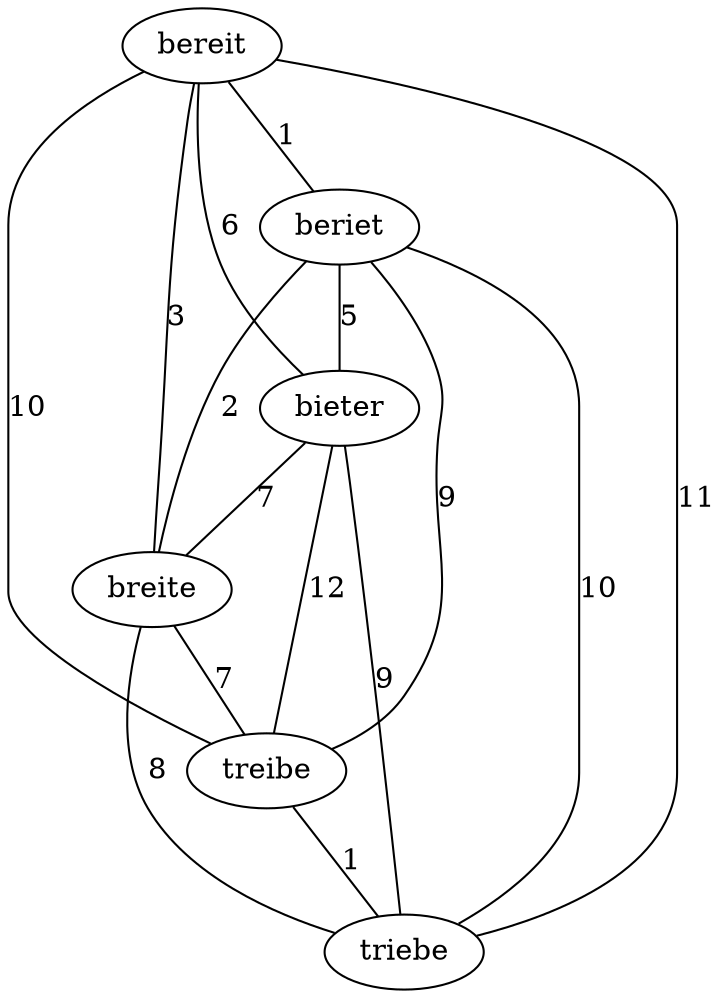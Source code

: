 graph {
	bereit -- beriet [ label="1" ];
	bereit -- bieter [ label="6" ];
	bereit -- breite [ label="3" ];
	bereit -- treibe [ label="10" ];
	bereit -- triebe [ label="11" ];
	beriet -- bieter [ label="5" ];
	beriet -- breite [ label="2" ];
	beriet -- treibe [ label="9" ];
	beriet -- triebe [ label="10" ];
	bieter -- breite [ label="7" ];
	bieter -- treibe [ label="12" ];
	bieter -- triebe [ label="9" ];
	breite -- treibe [ label="7" ];
	breite -- triebe [ label="8" ];
	treibe -- triebe [ label="1" ];
}